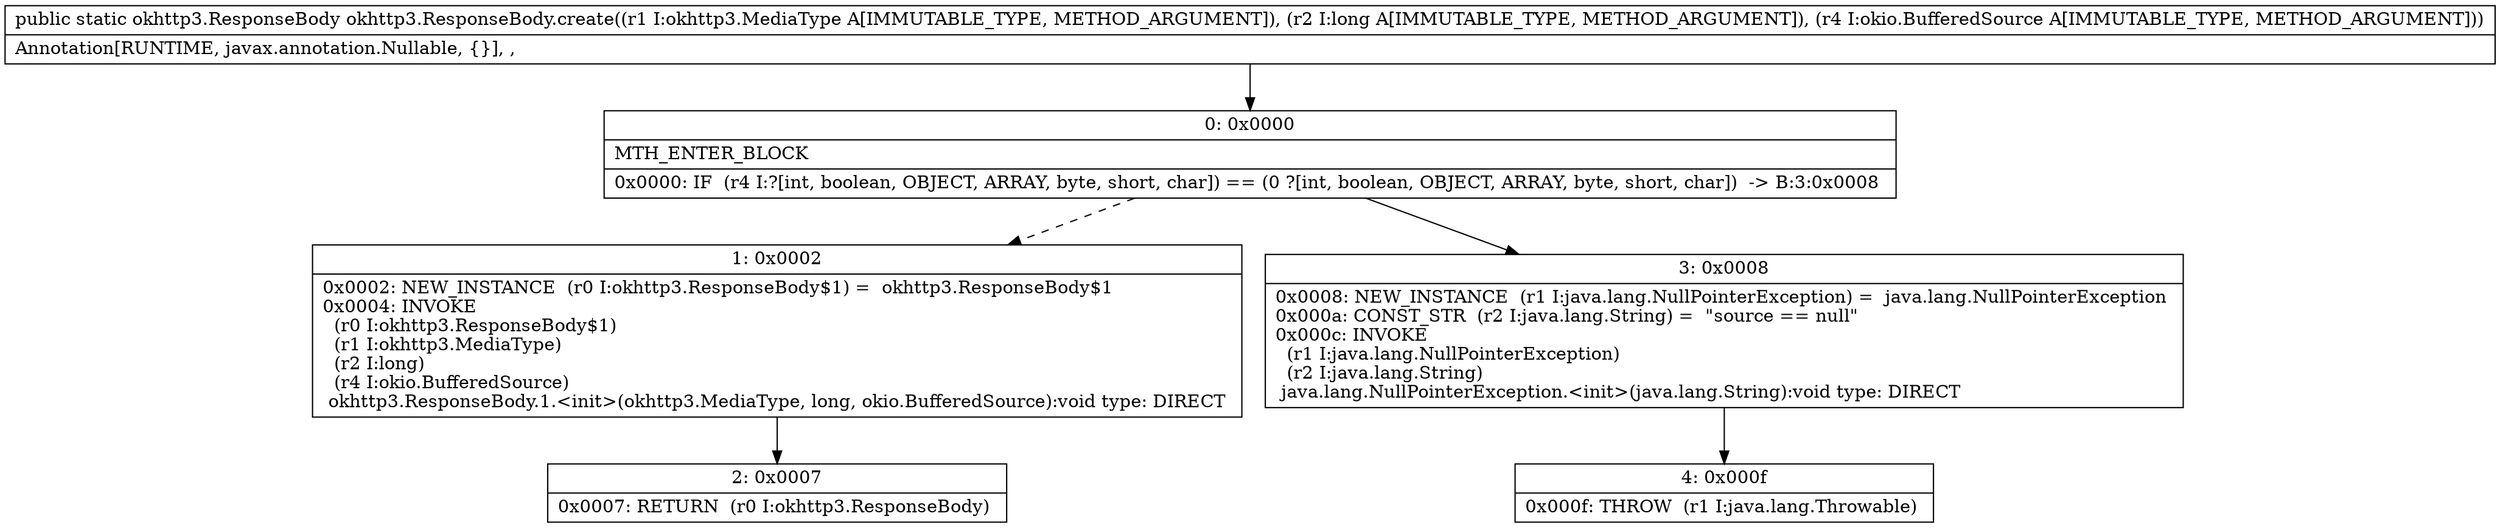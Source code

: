 digraph "CFG forokhttp3.ResponseBody.create(Lokhttp3\/MediaType;JLokio\/BufferedSource;)Lokhttp3\/ResponseBody;" {
Node_0 [shape=record,label="{0\:\ 0x0000|MTH_ENTER_BLOCK\l|0x0000: IF  (r4 I:?[int, boolean, OBJECT, ARRAY, byte, short, char]) == (0 ?[int, boolean, OBJECT, ARRAY, byte, short, char])  \-\> B:3:0x0008 \l}"];
Node_1 [shape=record,label="{1\:\ 0x0002|0x0002: NEW_INSTANCE  (r0 I:okhttp3.ResponseBody$1) =  okhttp3.ResponseBody$1 \l0x0004: INVOKE  \l  (r0 I:okhttp3.ResponseBody$1)\l  (r1 I:okhttp3.MediaType)\l  (r2 I:long)\l  (r4 I:okio.BufferedSource)\l okhttp3.ResponseBody.1.\<init\>(okhttp3.MediaType, long, okio.BufferedSource):void type: DIRECT \l}"];
Node_2 [shape=record,label="{2\:\ 0x0007|0x0007: RETURN  (r0 I:okhttp3.ResponseBody) \l}"];
Node_3 [shape=record,label="{3\:\ 0x0008|0x0008: NEW_INSTANCE  (r1 I:java.lang.NullPointerException) =  java.lang.NullPointerException \l0x000a: CONST_STR  (r2 I:java.lang.String) =  \"source == null\" \l0x000c: INVOKE  \l  (r1 I:java.lang.NullPointerException)\l  (r2 I:java.lang.String)\l java.lang.NullPointerException.\<init\>(java.lang.String):void type: DIRECT \l}"];
Node_4 [shape=record,label="{4\:\ 0x000f|0x000f: THROW  (r1 I:java.lang.Throwable) \l}"];
MethodNode[shape=record,label="{public static okhttp3.ResponseBody okhttp3.ResponseBody.create((r1 I:okhttp3.MediaType A[IMMUTABLE_TYPE, METHOD_ARGUMENT]), (r2 I:long A[IMMUTABLE_TYPE, METHOD_ARGUMENT]), (r4 I:okio.BufferedSource A[IMMUTABLE_TYPE, METHOD_ARGUMENT]))  | Annotation[RUNTIME, javax.annotation.Nullable, \{\}], , \l}"];
MethodNode -> Node_0;
Node_0 -> Node_1[style=dashed];
Node_0 -> Node_3;
Node_1 -> Node_2;
Node_3 -> Node_4;
}

